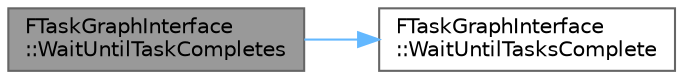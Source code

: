 digraph "FTaskGraphInterface::WaitUntilTaskCompletes"
{
 // INTERACTIVE_SVG=YES
 // LATEX_PDF_SIZE
  bgcolor="transparent";
  edge [fontname=Helvetica,fontsize=10,labelfontname=Helvetica,labelfontsize=10];
  node [fontname=Helvetica,fontsize=10,shape=box,height=0.2,width=0.4];
  rankdir="LR";
  Node1 [id="Node000001",label="FTaskGraphInterface\l::WaitUntilTaskCompletes",height=0.2,width=0.4,color="gray40", fillcolor="grey60", style="filled", fontcolor="black",tooltip="Requests that a named thread, which must be this thread, run until a task is complete."];
  Node1 -> Node2 [id="edge1_Node000001_Node000002",color="steelblue1",style="solid",tooltip=" "];
  Node2 [id="Node000002",label="FTaskGraphInterface\l::WaitUntilTasksComplete",height=0.2,width=0.4,color="grey40", fillcolor="white", style="filled",URL="$df/d19/classFTaskGraphInterface.html#aeaa03fcac31d38d872ebac70378f85d8",tooltip="Requests that a named thread, which must be this thread, run until a list of tasks is complete."];
}
